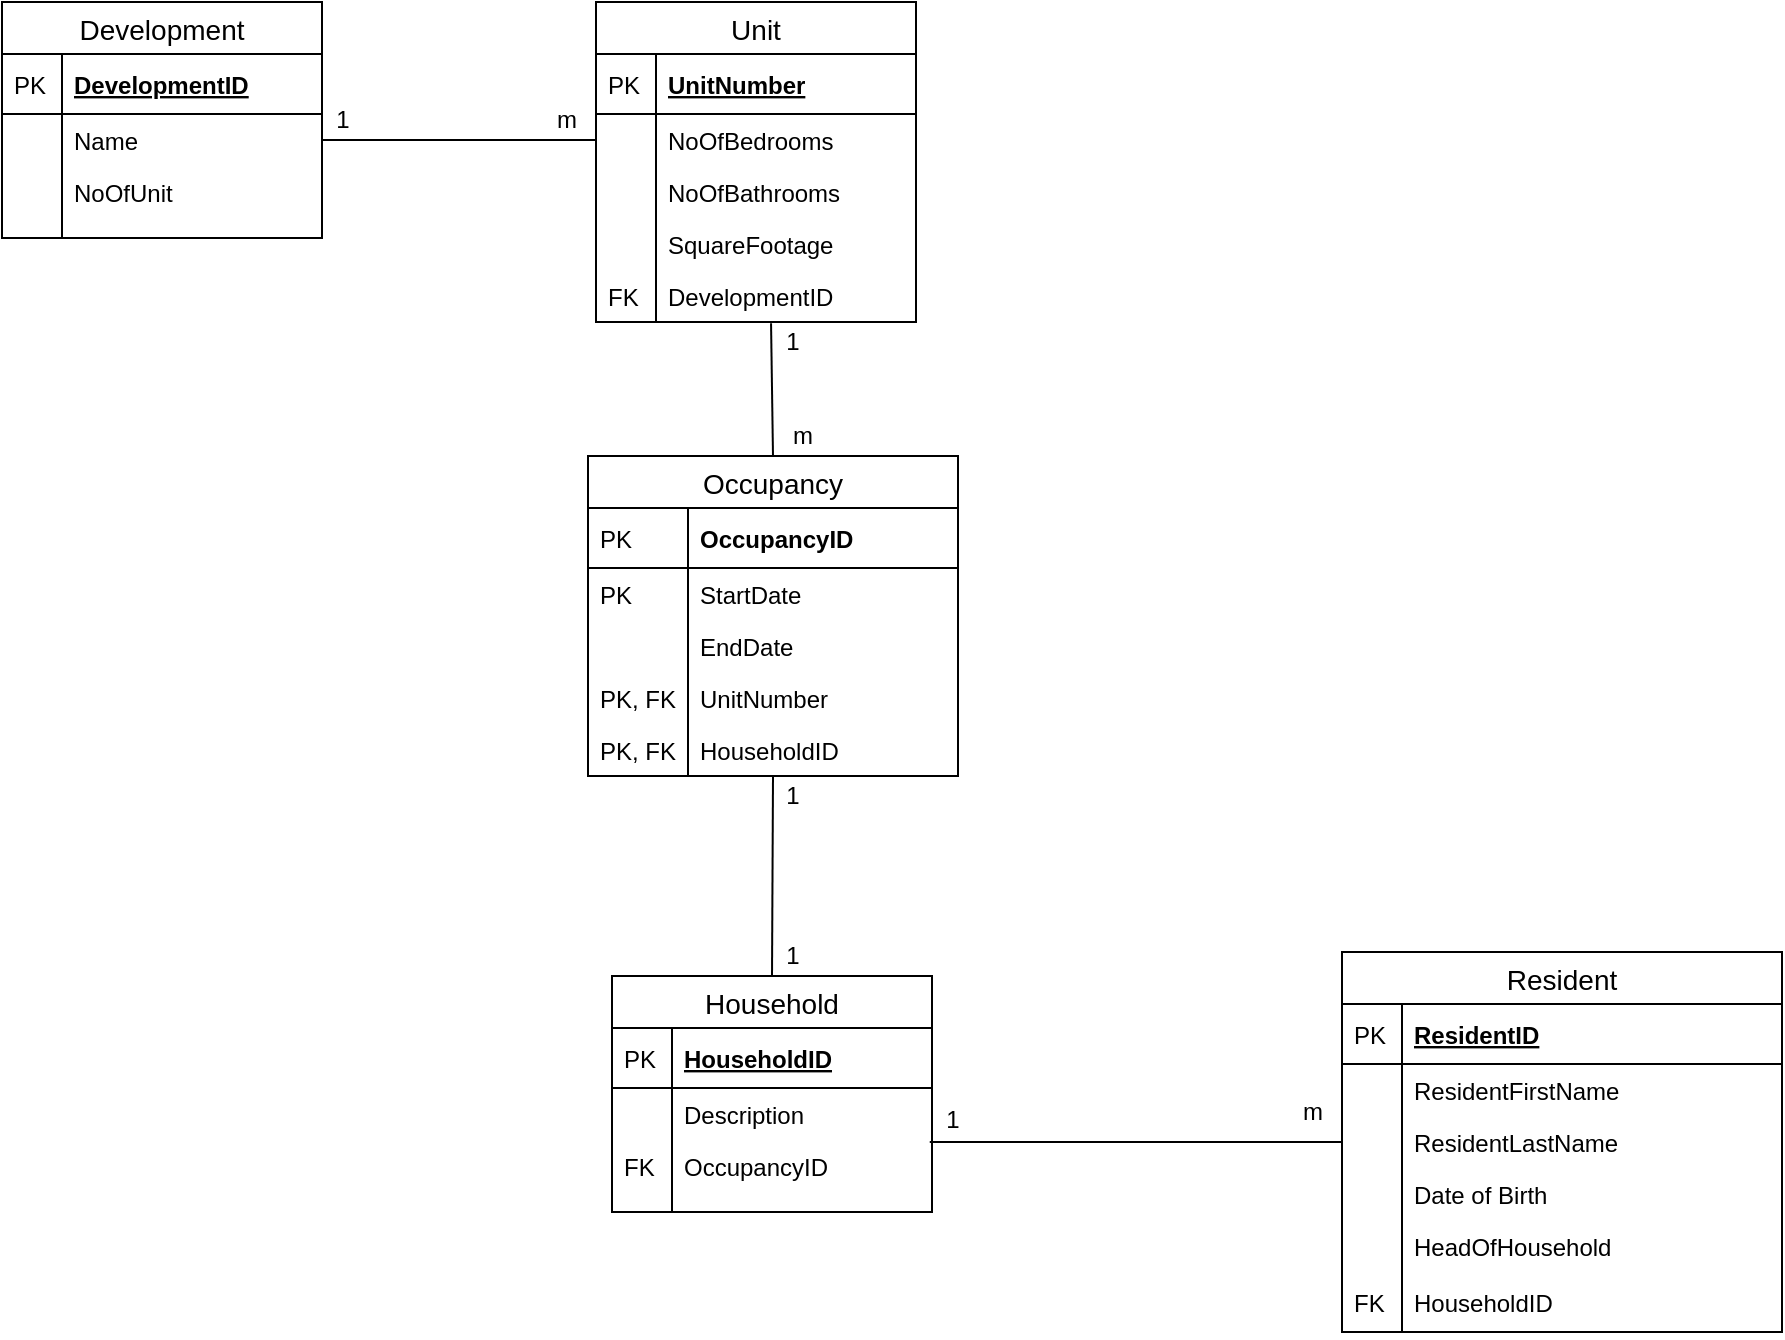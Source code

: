 <mxfile version="13.1.5" type="github">
  <diagram id="MroqZocTXahTPW0P6IBR" name="Page-1">
    <mxGraphModel dx="1071" dy="544" grid="1" gridSize="10" guides="1" tooltips="1" connect="1" arrows="1" fold="1" page="1" pageScale="1" pageWidth="850" pageHeight="1100" math="0" shadow="0">
      <root>
        <mxCell id="0" />
        <mxCell id="1" parent="0" />
        <mxCell id="cnjoZc7rNa3oFAM0rvdG-57" value="" style="endArrow=none;html=1;exitX=0.993;exitY=1.038;exitDx=0;exitDy=0;exitPerimeter=0;entryX=0;entryY=0.5;entryDx=0;entryDy=0;" edge="1" parent="1" source="cnjoZc7rNa3oFAM0rvdG-26" target="cnjoZc7rNa3oFAM0rvdG-39">
          <mxGeometry width="50" height="50" relative="1" as="geometry">
            <mxPoint x="290" y="400" as="sourcePoint" />
            <mxPoint x="340" y="350" as="targetPoint" />
          </mxGeometry>
        </mxCell>
        <mxCell id="cnjoZc7rNa3oFAM0rvdG-58" value="" style="endArrow=none;html=1;entryX=1;entryY=0.5;entryDx=0;entryDy=0;exitX=0;exitY=0.5;exitDx=0;exitDy=0;" edge="1" parent="1" source="cnjoZc7rNa3oFAM0rvdG-15" target="cnjoZc7rNa3oFAM0rvdG-4">
          <mxGeometry width="50" height="50" relative="1" as="geometry">
            <mxPoint x="340" y="210" as="sourcePoint" />
            <mxPoint x="390" y="160" as="targetPoint" />
          </mxGeometry>
        </mxCell>
        <mxCell id="cnjoZc7rNa3oFAM0rvdG-59" value="" style="endArrow=none;html=1;entryX=0.5;entryY=1;entryDx=0;entryDy=0;exitX=0.5;exitY=0;exitDx=0;exitDy=0;" edge="1" parent="1" source="cnjoZc7rNa3oFAM0rvdG-23" target="cnjoZc7rNa3oFAM0rvdG-45">
          <mxGeometry width="50" height="50" relative="1" as="geometry">
            <mxPoint x="80" y="530" as="sourcePoint" />
            <mxPoint x="130" y="480" as="targetPoint" />
          </mxGeometry>
        </mxCell>
        <mxCell id="cnjoZc7rNa3oFAM0rvdG-60" value="1" style="text;html=1;align=center;verticalAlign=middle;resizable=0;points=[];autosize=1;" vertex="1" parent="1">
          <mxGeometry x="425" y="460" width="20" height="20" as="geometry" />
        </mxCell>
        <mxCell id="cnjoZc7rNa3oFAM0rvdG-61" value="1" style="text;html=1;align=center;verticalAlign=middle;resizable=0;points=[];autosize=1;" vertex="1" parent="1">
          <mxGeometry x="425" y="540" width="20" height="20" as="geometry" />
        </mxCell>
        <mxCell id="cnjoZc7rNa3oFAM0rvdG-62" value="" style="endArrow=none;html=1;entryX=0.547;entryY=1.025;entryDx=0;entryDy=0;entryPerimeter=0;exitX=0.5;exitY=0;exitDx=0;exitDy=0;" edge="1" parent="1" source="cnjoZc7rNa3oFAM0rvdG-45" target="cnjoZc7rNa3oFAM0rvdG-21">
          <mxGeometry width="50" height="50" relative="1" as="geometry">
            <mxPoint x="350" y="370" as="sourcePoint" />
            <mxPoint x="400" y="320" as="targetPoint" />
          </mxGeometry>
        </mxCell>
        <mxCell id="cnjoZc7rNa3oFAM0rvdG-63" value="1" style="text;html=1;align=center;verticalAlign=middle;resizable=0;points=[];autosize=1;" vertex="1" parent="1">
          <mxGeometry x="425" y="233" width="20" height="20" as="geometry" />
        </mxCell>
        <mxCell id="cnjoZc7rNa3oFAM0rvdG-64" value="m" style="text;html=1;align=center;verticalAlign=middle;resizable=0;points=[];autosize=1;" vertex="1" parent="1">
          <mxGeometry x="425" y="280" width="30" height="20" as="geometry" />
        </mxCell>
        <mxCell id="cnjoZc7rNa3oFAM0rvdG-65" value="1" style="text;html=1;align=center;verticalAlign=middle;resizable=0;points=[];autosize=1;" vertex="1" parent="1">
          <mxGeometry x="505" y="622" width="20" height="20" as="geometry" />
        </mxCell>
        <mxCell id="cnjoZc7rNa3oFAM0rvdG-66" value="m" style="text;html=1;align=center;verticalAlign=middle;resizable=0;points=[];autosize=1;" vertex="1" parent="1">
          <mxGeometry x="680" y="618" width="30" height="20" as="geometry" />
        </mxCell>
        <mxCell id="cnjoZc7rNa3oFAM0rvdG-67" value="1" style="text;html=1;align=center;verticalAlign=middle;resizable=0;points=[];autosize=1;" vertex="1" parent="1">
          <mxGeometry x="200" y="122" width="20" height="20" as="geometry" />
        </mxCell>
        <mxCell id="cnjoZc7rNa3oFAM0rvdG-68" value="m" style="text;html=1;align=center;verticalAlign=middle;resizable=0;points=[];autosize=1;" vertex="1" parent="1">
          <mxGeometry x="307" y="122" width="30" height="20" as="geometry" />
        </mxCell>
        <mxCell id="cnjoZc7rNa3oFAM0rvdG-12" value="Unit" style="swimlane;fontStyle=0;childLayout=stackLayout;horizontal=1;startSize=26;horizontalStack=0;resizeParent=1;resizeParentMax=0;resizeLast=0;collapsible=1;marginBottom=0;align=center;fontSize=14;" vertex="1" parent="1">
          <mxGeometry x="337" y="73" width="160" height="160" as="geometry" />
        </mxCell>
        <mxCell id="cnjoZc7rNa3oFAM0rvdG-13" value="UnitNumber" style="shape=partialRectangle;top=0;left=0;right=0;bottom=1;align=left;verticalAlign=middle;fillColor=none;spacingLeft=34;spacingRight=4;overflow=hidden;rotatable=0;points=[[0,0.5],[1,0.5]];portConstraint=eastwest;dropTarget=0;fontStyle=5;fontSize=12;" vertex="1" parent="cnjoZc7rNa3oFAM0rvdG-12">
          <mxGeometry y="26" width="160" height="30" as="geometry" />
        </mxCell>
        <mxCell id="cnjoZc7rNa3oFAM0rvdG-14" value="PK" style="shape=partialRectangle;top=0;left=0;bottom=0;fillColor=none;align=left;verticalAlign=middle;spacingLeft=4;spacingRight=4;overflow=hidden;rotatable=0;points=[];portConstraint=eastwest;part=1;fontSize=12;" vertex="1" connectable="0" parent="cnjoZc7rNa3oFAM0rvdG-13">
          <mxGeometry width="30" height="30" as="geometry" />
        </mxCell>
        <mxCell id="cnjoZc7rNa3oFAM0rvdG-15" value="NoOfBedrooms" style="shape=partialRectangle;top=0;left=0;right=0;bottom=0;align=left;verticalAlign=top;fillColor=none;spacingLeft=34;spacingRight=4;overflow=hidden;rotatable=0;points=[[0,0.5],[1,0.5]];portConstraint=eastwest;dropTarget=0;fontSize=12;" vertex="1" parent="cnjoZc7rNa3oFAM0rvdG-12">
          <mxGeometry y="56" width="160" height="26" as="geometry" />
        </mxCell>
        <mxCell id="cnjoZc7rNa3oFAM0rvdG-16" value="" style="shape=partialRectangle;top=0;left=0;bottom=0;fillColor=none;align=left;verticalAlign=top;spacingLeft=4;spacingRight=4;overflow=hidden;rotatable=0;points=[];portConstraint=eastwest;part=1;fontSize=12;" vertex="1" connectable="0" parent="cnjoZc7rNa3oFAM0rvdG-15">
          <mxGeometry width="30" height="26" as="geometry" />
        </mxCell>
        <mxCell id="cnjoZc7rNa3oFAM0rvdG-17" value="NoOfBathrooms" style="shape=partialRectangle;top=0;left=0;right=0;bottom=0;align=left;verticalAlign=top;fillColor=none;spacingLeft=34;spacingRight=4;overflow=hidden;rotatable=0;points=[[0,0.5],[1,0.5]];portConstraint=eastwest;dropTarget=0;fontSize=12;" vertex="1" parent="cnjoZc7rNa3oFAM0rvdG-12">
          <mxGeometry y="82" width="160" height="26" as="geometry" />
        </mxCell>
        <mxCell id="cnjoZc7rNa3oFAM0rvdG-18" value="" style="shape=partialRectangle;top=0;left=0;bottom=0;fillColor=none;align=left;verticalAlign=top;spacingLeft=4;spacingRight=4;overflow=hidden;rotatable=0;points=[];portConstraint=eastwest;part=1;fontSize=12;" vertex="1" connectable="0" parent="cnjoZc7rNa3oFAM0rvdG-17">
          <mxGeometry width="30" height="26" as="geometry" />
        </mxCell>
        <mxCell id="cnjoZc7rNa3oFAM0rvdG-19" value="SquareFootage" style="shape=partialRectangle;top=0;left=0;right=0;bottom=0;align=left;verticalAlign=top;fillColor=none;spacingLeft=34;spacingRight=4;overflow=hidden;rotatable=0;points=[[0,0.5],[1,0.5]];portConstraint=eastwest;dropTarget=0;fontSize=12;" vertex="1" parent="cnjoZc7rNa3oFAM0rvdG-12">
          <mxGeometry y="108" width="160" height="26" as="geometry" />
        </mxCell>
        <mxCell id="cnjoZc7rNa3oFAM0rvdG-20" value="" style="shape=partialRectangle;top=0;left=0;bottom=0;fillColor=none;align=left;verticalAlign=top;spacingLeft=4;spacingRight=4;overflow=hidden;rotatable=0;points=[];portConstraint=eastwest;part=1;fontSize=12;" vertex="1" connectable="0" parent="cnjoZc7rNa3oFAM0rvdG-19">
          <mxGeometry width="30" height="26" as="geometry" />
        </mxCell>
        <mxCell id="cnjoZc7rNa3oFAM0rvdG-21" value="DevelopmentID" style="shape=partialRectangle;top=0;left=0;right=0;bottom=0;align=left;verticalAlign=top;fillColor=none;spacingLeft=34;spacingRight=4;overflow=hidden;rotatable=0;points=[[0,0.5],[1,0.5]];portConstraint=eastwest;dropTarget=0;fontSize=12;" vertex="1" parent="cnjoZc7rNa3oFAM0rvdG-12">
          <mxGeometry y="134" width="160" height="26" as="geometry" />
        </mxCell>
        <mxCell id="cnjoZc7rNa3oFAM0rvdG-22" value="FK" style="shape=partialRectangle;top=0;left=0;bottom=0;fillColor=none;align=left;verticalAlign=top;spacingLeft=4;spacingRight=4;overflow=hidden;rotatable=0;points=[];portConstraint=eastwest;part=1;fontSize=12;" vertex="1" connectable="0" parent="cnjoZc7rNa3oFAM0rvdG-21">
          <mxGeometry width="30" height="26" as="geometry" />
        </mxCell>
        <mxCell id="cnjoZc7rNa3oFAM0rvdG-1" value="Development" style="swimlane;fontStyle=0;childLayout=stackLayout;horizontal=1;startSize=26;horizontalStack=0;resizeParent=1;resizeParentMax=0;resizeLast=0;collapsible=1;marginBottom=0;align=center;fontSize=14;" vertex="1" parent="1">
          <mxGeometry x="40" y="73" width="160" height="118" as="geometry" />
        </mxCell>
        <mxCell id="cnjoZc7rNa3oFAM0rvdG-2" value="DevelopmentID" style="shape=partialRectangle;top=0;left=0;right=0;bottom=1;align=left;verticalAlign=middle;fillColor=none;spacingLeft=34;spacingRight=4;overflow=hidden;rotatable=0;points=[[0,0.5],[1,0.5]];portConstraint=eastwest;dropTarget=0;fontStyle=5;fontSize=12;" vertex="1" parent="cnjoZc7rNa3oFAM0rvdG-1">
          <mxGeometry y="26" width="160" height="30" as="geometry" />
        </mxCell>
        <mxCell id="cnjoZc7rNa3oFAM0rvdG-3" value="PK" style="shape=partialRectangle;top=0;left=0;bottom=0;fillColor=none;align=left;verticalAlign=middle;spacingLeft=4;spacingRight=4;overflow=hidden;rotatable=0;points=[];portConstraint=eastwest;part=1;fontSize=12;" vertex="1" connectable="0" parent="cnjoZc7rNa3oFAM0rvdG-2">
          <mxGeometry width="30" height="30" as="geometry" />
        </mxCell>
        <mxCell id="cnjoZc7rNa3oFAM0rvdG-4" value="Name" style="shape=partialRectangle;top=0;left=0;right=0;bottom=0;align=left;verticalAlign=top;fillColor=none;spacingLeft=34;spacingRight=4;overflow=hidden;rotatable=0;points=[[0,0.5],[1,0.5]];portConstraint=eastwest;dropTarget=0;fontSize=12;" vertex="1" parent="cnjoZc7rNa3oFAM0rvdG-1">
          <mxGeometry y="56" width="160" height="26" as="geometry" />
        </mxCell>
        <mxCell id="cnjoZc7rNa3oFAM0rvdG-5" value="" style="shape=partialRectangle;top=0;left=0;bottom=0;fillColor=none;align=left;verticalAlign=top;spacingLeft=4;spacingRight=4;overflow=hidden;rotatable=0;points=[];portConstraint=eastwest;part=1;fontSize=12;" vertex="1" connectable="0" parent="cnjoZc7rNa3oFAM0rvdG-4">
          <mxGeometry width="30" height="26" as="geometry" />
        </mxCell>
        <mxCell id="cnjoZc7rNa3oFAM0rvdG-6" value="NoOfUnit" style="shape=partialRectangle;top=0;left=0;right=0;bottom=0;align=left;verticalAlign=top;fillColor=none;spacingLeft=34;spacingRight=4;overflow=hidden;rotatable=0;points=[[0,0.5],[1,0.5]];portConstraint=eastwest;dropTarget=0;fontSize=12;" vertex="1" parent="cnjoZc7rNa3oFAM0rvdG-1">
          <mxGeometry y="82" width="160" height="26" as="geometry" />
        </mxCell>
        <mxCell id="cnjoZc7rNa3oFAM0rvdG-7" value="" style="shape=partialRectangle;top=0;left=0;bottom=0;fillColor=none;align=left;verticalAlign=top;spacingLeft=4;spacingRight=4;overflow=hidden;rotatable=0;points=[];portConstraint=eastwest;part=1;fontSize=12;" vertex="1" connectable="0" parent="cnjoZc7rNa3oFAM0rvdG-6">
          <mxGeometry width="30" height="26" as="geometry" />
        </mxCell>
        <mxCell id="cnjoZc7rNa3oFAM0rvdG-10" value="" style="shape=partialRectangle;top=0;left=0;right=0;bottom=0;align=left;verticalAlign=top;fillColor=none;spacingLeft=34;spacingRight=4;overflow=hidden;rotatable=0;points=[[0,0.5],[1,0.5]];portConstraint=eastwest;dropTarget=0;fontSize=12;" vertex="1" parent="cnjoZc7rNa3oFAM0rvdG-1">
          <mxGeometry y="108" width="160" height="10" as="geometry" />
        </mxCell>
        <mxCell id="cnjoZc7rNa3oFAM0rvdG-11" value="" style="shape=partialRectangle;top=0;left=0;bottom=0;fillColor=none;align=left;verticalAlign=top;spacingLeft=4;spacingRight=4;overflow=hidden;rotatable=0;points=[];portConstraint=eastwest;part=1;fontSize=12;" vertex="1" connectable="0" parent="cnjoZc7rNa3oFAM0rvdG-10">
          <mxGeometry width="30" height="10" as="geometry" />
        </mxCell>
        <mxCell id="cnjoZc7rNa3oFAM0rvdG-23" value="Household" style="swimlane;fontStyle=0;childLayout=stackLayout;horizontal=1;startSize=26;horizontalStack=0;resizeParent=1;resizeParentMax=0;resizeLast=0;collapsible=1;marginBottom=0;align=center;fontSize=14;" vertex="1" parent="1">
          <mxGeometry x="345" y="560" width="160" height="118" as="geometry" />
        </mxCell>
        <mxCell id="cnjoZc7rNa3oFAM0rvdG-24" value="HouseholdID" style="shape=partialRectangle;top=0;left=0;right=0;bottom=1;align=left;verticalAlign=middle;fillColor=none;spacingLeft=34;spacingRight=4;overflow=hidden;rotatable=0;points=[[0,0.5],[1,0.5]];portConstraint=eastwest;dropTarget=0;fontStyle=5;fontSize=12;" vertex="1" parent="cnjoZc7rNa3oFAM0rvdG-23">
          <mxGeometry y="26" width="160" height="30" as="geometry" />
        </mxCell>
        <mxCell id="cnjoZc7rNa3oFAM0rvdG-25" value="PK" style="shape=partialRectangle;top=0;left=0;bottom=0;fillColor=none;align=left;verticalAlign=middle;spacingLeft=4;spacingRight=4;overflow=hidden;rotatable=0;points=[];portConstraint=eastwest;part=1;fontSize=12;" vertex="1" connectable="0" parent="cnjoZc7rNa3oFAM0rvdG-24">
          <mxGeometry width="30" height="30" as="geometry" />
        </mxCell>
        <mxCell id="cnjoZc7rNa3oFAM0rvdG-26" value="Description" style="shape=partialRectangle;top=0;left=0;right=0;bottom=0;align=left;verticalAlign=top;fillColor=none;spacingLeft=34;spacingRight=4;overflow=hidden;rotatable=0;points=[[0,0.5],[1,0.5]];portConstraint=eastwest;dropTarget=0;fontSize=12;" vertex="1" parent="cnjoZc7rNa3oFAM0rvdG-23">
          <mxGeometry y="56" width="160" height="26" as="geometry" />
        </mxCell>
        <mxCell id="cnjoZc7rNa3oFAM0rvdG-27" value="" style="shape=partialRectangle;top=0;left=0;bottom=0;fillColor=none;align=left;verticalAlign=top;spacingLeft=4;spacingRight=4;overflow=hidden;rotatable=0;points=[];portConstraint=eastwest;part=1;fontSize=12;" vertex="1" connectable="0" parent="cnjoZc7rNa3oFAM0rvdG-26">
          <mxGeometry width="30" height="26" as="geometry" />
        </mxCell>
        <mxCell id="cnjoZc7rNa3oFAM0rvdG-28" value="OccupancyID" style="shape=partialRectangle;top=0;left=0;right=0;bottom=0;align=left;verticalAlign=top;fillColor=none;spacingLeft=34;spacingRight=4;overflow=hidden;rotatable=0;points=[[0,0.5],[1,0.5]];portConstraint=eastwest;dropTarget=0;fontSize=12;" vertex="1" parent="cnjoZc7rNa3oFAM0rvdG-23">
          <mxGeometry y="82" width="160" height="26" as="geometry" />
        </mxCell>
        <mxCell id="cnjoZc7rNa3oFAM0rvdG-29" value="FK" style="shape=partialRectangle;top=0;left=0;bottom=0;fillColor=none;align=left;verticalAlign=top;spacingLeft=4;spacingRight=4;overflow=hidden;rotatable=0;points=[];portConstraint=eastwest;part=1;fontSize=12;" vertex="1" connectable="0" parent="cnjoZc7rNa3oFAM0rvdG-28">
          <mxGeometry width="30" height="26" as="geometry" />
        </mxCell>
        <mxCell id="cnjoZc7rNa3oFAM0rvdG-32" value="" style="shape=partialRectangle;top=0;left=0;right=0;bottom=0;align=left;verticalAlign=top;fillColor=none;spacingLeft=34;spacingRight=4;overflow=hidden;rotatable=0;points=[[0,0.5],[1,0.5]];portConstraint=eastwest;dropTarget=0;fontSize=12;" vertex="1" parent="cnjoZc7rNa3oFAM0rvdG-23">
          <mxGeometry y="108" width="160" height="10" as="geometry" />
        </mxCell>
        <mxCell id="cnjoZc7rNa3oFAM0rvdG-33" value="" style="shape=partialRectangle;top=0;left=0;bottom=0;fillColor=none;align=left;verticalAlign=top;spacingLeft=4;spacingRight=4;overflow=hidden;rotatable=0;points=[];portConstraint=eastwest;part=1;fontSize=12;" vertex="1" connectable="0" parent="cnjoZc7rNa3oFAM0rvdG-32">
          <mxGeometry width="30" height="10" as="geometry" />
        </mxCell>
        <mxCell id="cnjoZc7rNa3oFAM0rvdG-34" value="Resident" style="swimlane;fontStyle=0;childLayout=stackLayout;horizontal=1;startSize=26;horizontalStack=0;resizeParent=1;resizeParentMax=0;resizeLast=0;collapsible=1;marginBottom=0;align=center;fontSize=14;" vertex="1" parent="1">
          <mxGeometry x="710" y="548" width="220" height="190" as="geometry" />
        </mxCell>
        <mxCell id="cnjoZc7rNa3oFAM0rvdG-35" value="ResidentID" style="shape=partialRectangle;top=0;left=0;right=0;bottom=1;align=left;verticalAlign=middle;fillColor=none;spacingLeft=34;spacingRight=4;overflow=hidden;rotatable=0;points=[[0,0.5],[1,0.5]];portConstraint=eastwest;dropTarget=0;fontStyle=5;fontSize=12;" vertex="1" parent="cnjoZc7rNa3oFAM0rvdG-34">
          <mxGeometry y="26" width="220" height="30" as="geometry" />
        </mxCell>
        <mxCell id="cnjoZc7rNa3oFAM0rvdG-36" value="PK" style="shape=partialRectangle;top=0;left=0;bottom=0;fillColor=none;align=left;verticalAlign=middle;spacingLeft=4;spacingRight=4;overflow=hidden;rotatable=0;points=[];portConstraint=eastwest;part=1;fontSize=12;" vertex="1" connectable="0" parent="cnjoZc7rNa3oFAM0rvdG-35">
          <mxGeometry width="30" height="30" as="geometry" />
        </mxCell>
        <mxCell id="cnjoZc7rNa3oFAM0rvdG-37" value="ResidentFirstName" style="shape=partialRectangle;top=0;left=0;right=0;bottom=0;align=left;verticalAlign=top;fillColor=none;spacingLeft=34;spacingRight=4;overflow=hidden;rotatable=0;points=[[0,0.5],[1,0.5]];portConstraint=eastwest;dropTarget=0;fontSize=12;" vertex="1" parent="cnjoZc7rNa3oFAM0rvdG-34">
          <mxGeometry y="56" width="220" height="26" as="geometry" />
        </mxCell>
        <mxCell id="cnjoZc7rNa3oFAM0rvdG-38" value="" style="shape=partialRectangle;top=0;left=0;bottom=0;fillColor=none;align=left;verticalAlign=top;spacingLeft=4;spacingRight=4;overflow=hidden;rotatable=0;points=[];portConstraint=eastwest;part=1;fontSize=12;" vertex="1" connectable="0" parent="cnjoZc7rNa3oFAM0rvdG-37">
          <mxGeometry width="30" height="26" as="geometry" />
        </mxCell>
        <mxCell id="cnjoZc7rNa3oFAM0rvdG-39" value="ResidentLastName" style="shape=partialRectangle;top=0;left=0;right=0;bottom=0;align=left;verticalAlign=top;fillColor=none;spacingLeft=34;spacingRight=4;overflow=hidden;rotatable=0;points=[[0,0.5],[1,0.5]];portConstraint=eastwest;dropTarget=0;fontSize=12;" vertex="1" parent="cnjoZc7rNa3oFAM0rvdG-34">
          <mxGeometry y="82" width="220" height="26" as="geometry" />
        </mxCell>
        <mxCell id="cnjoZc7rNa3oFAM0rvdG-40" value="" style="shape=partialRectangle;top=0;left=0;bottom=0;fillColor=none;align=left;verticalAlign=top;spacingLeft=4;spacingRight=4;overflow=hidden;rotatable=0;points=[];portConstraint=eastwest;part=1;fontSize=12;" vertex="1" connectable="0" parent="cnjoZc7rNa3oFAM0rvdG-39">
          <mxGeometry width="30" height="26" as="geometry" />
        </mxCell>
        <mxCell id="cnjoZc7rNa3oFAM0rvdG-41" value="Date of Birth" style="shape=partialRectangle;top=0;left=0;right=0;bottom=0;align=left;verticalAlign=top;fillColor=none;spacingLeft=34;spacingRight=4;overflow=hidden;rotatable=0;points=[[0,0.5],[1,0.5]];portConstraint=eastwest;dropTarget=0;fontSize=12;" vertex="1" parent="cnjoZc7rNa3oFAM0rvdG-34">
          <mxGeometry y="108" width="220" height="26" as="geometry" />
        </mxCell>
        <mxCell id="cnjoZc7rNa3oFAM0rvdG-42" value="" style="shape=partialRectangle;top=0;left=0;bottom=0;fillColor=none;align=left;verticalAlign=top;spacingLeft=4;spacingRight=4;overflow=hidden;rotatable=0;points=[];portConstraint=eastwest;part=1;fontSize=12;" vertex="1" connectable="0" parent="cnjoZc7rNa3oFAM0rvdG-41">
          <mxGeometry width="30" height="26" as="geometry" />
        </mxCell>
        <mxCell id="cnjoZc7rNa3oFAM0rvdG-43" value="HeadOfHousehold" style="shape=partialRectangle;top=0;left=0;right=0;bottom=0;align=left;verticalAlign=top;fillColor=none;spacingLeft=34;spacingRight=4;overflow=hidden;rotatable=0;points=[[0,0.5],[1,0.5]];portConstraint=eastwest;dropTarget=0;fontSize=12;" vertex="1" parent="cnjoZc7rNa3oFAM0rvdG-34">
          <mxGeometry y="134" width="220" height="56" as="geometry" />
        </mxCell>
        <mxCell id="cnjoZc7rNa3oFAM0rvdG-44" value="" style="shape=partialRectangle;top=0;left=0;bottom=0;fillColor=none;align=left;verticalAlign=top;spacingLeft=4;spacingRight=4;overflow=hidden;rotatable=0;points=[];portConstraint=eastwest;part=1;fontSize=12;" vertex="1" connectable="0" parent="cnjoZc7rNa3oFAM0rvdG-43">
          <mxGeometry width="30" height="56" as="geometry" />
        </mxCell>
        <mxCell id="cnjoZc7rNa3oFAM0rvdG-69" value="HouseholdID" style="shape=partialRectangle;top=0;left=0;right=0;bottom=0;align=left;verticalAlign=top;fillColor=none;spacingLeft=34;spacingRight=4;overflow=hidden;rotatable=0;points=[[0,0.5],[1,0.5]];portConstraint=eastwest;dropTarget=0;fontSize=12;" vertex="1" parent="1">
          <mxGeometry x="710" y="710" width="160" height="26" as="geometry" />
        </mxCell>
        <mxCell id="cnjoZc7rNa3oFAM0rvdG-70" value="FK" style="shape=partialRectangle;top=0;left=0;bottom=0;fillColor=none;align=left;verticalAlign=top;spacingLeft=4;spacingRight=4;overflow=hidden;rotatable=0;points=[];portConstraint=eastwest;part=1;fontSize=12;" vertex="1" connectable="0" parent="cnjoZc7rNa3oFAM0rvdG-69">
          <mxGeometry width="30" height="26" as="geometry" />
        </mxCell>
        <mxCell id="cnjoZc7rNa3oFAM0rvdG-45" value="Occupancy" style="swimlane;fontStyle=0;childLayout=stackLayout;horizontal=1;startSize=26;horizontalStack=0;resizeParent=1;resizeParentMax=0;resizeLast=0;collapsible=1;marginBottom=0;align=center;fontSize=14;" vertex="1" parent="1">
          <mxGeometry x="333" y="300" width="185" height="160" as="geometry" />
        </mxCell>
        <mxCell id="cnjoZc7rNa3oFAM0rvdG-46" value="      OccupancyID" style="shape=partialRectangle;top=0;left=0;right=0;bottom=1;align=left;verticalAlign=middle;fillColor=none;spacingLeft=34;spacingRight=4;overflow=hidden;rotatable=0;points=[[0,0.5],[1,0.5]];portConstraint=eastwest;dropTarget=0;fontStyle=1;fontSize=12;" vertex="1" parent="cnjoZc7rNa3oFAM0rvdG-45">
          <mxGeometry y="26" width="185" height="30" as="geometry" />
        </mxCell>
        <mxCell id="cnjoZc7rNa3oFAM0rvdG-47" value="PK" style="shape=partialRectangle;top=0;left=0;bottom=0;fillColor=none;align=left;verticalAlign=middle;spacingLeft=4;spacingRight=4;overflow=hidden;rotatable=0;points=[];portConstraint=eastwest;part=1;fontSize=12;" vertex="1" connectable="0" parent="cnjoZc7rNa3oFAM0rvdG-46">
          <mxGeometry width="50" height="30" as="geometry" />
        </mxCell>
        <mxCell id="cnjoZc7rNa3oFAM0rvdG-48" value="      StartDate" style="shape=partialRectangle;top=0;left=0;right=0;bottom=0;align=left;verticalAlign=top;fillColor=none;spacingLeft=34;spacingRight=4;overflow=hidden;rotatable=0;points=[[0,0.5],[1,0.5]];portConstraint=eastwest;dropTarget=0;fontSize=12;" vertex="1" parent="cnjoZc7rNa3oFAM0rvdG-45">
          <mxGeometry y="56" width="185" height="26" as="geometry" />
        </mxCell>
        <mxCell id="cnjoZc7rNa3oFAM0rvdG-49" value="PK" style="shape=partialRectangle;top=0;left=0;bottom=0;fillColor=none;align=left;verticalAlign=top;spacingLeft=4;spacingRight=4;overflow=hidden;rotatable=0;points=[];portConstraint=eastwest;part=1;fontSize=12;" vertex="1" connectable="0" parent="cnjoZc7rNa3oFAM0rvdG-48">
          <mxGeometry width="50" height="26" as="geometry" />
        </mxCell>
        <mxCell id="cnjoZc7rNa3oFAM0rvdG-50" value="      EndDate" style="shape=partialRectangle;top=0;left=0;right=0;bottom=0;align=left;verticalAlign=top;fillColor=none;spacingLeft=34;spacingRight=4;overflow=hidden;rotatable=0;points=[[0,0.5],[1,0.5]];portConstraint=eastwest;dropTarget=0;fontSize=12;" vertex="1" parent="cnjoZc7rNa3oFAM0rvdG-45">
          <mxGeometry y="82" width="185" height="26" as="geometry" />
        </mxCell>
        <mxCell id="cnjoZc7rNa3oFAM0rvdG-51" value="" style="shape=partialRectangle;top=0;left=0;bottom=0;fillColor=none;align=left;verticalAlign=top;spacingLeft=4;spacingRight=4;overflow=hidden;rotatable=0;points=[];portConstraint=eastwest;part=1;fontSize=12;" vertex="1" connectable="0" parent="cnjoZc7rNa3oFAM0rvdG-50">
          <mxGeometry width="50" height="26" as="geometry" />
        </mxCell>
        <mxCell id="cnjoZc7rNa3oFAM0rvdG-52" value="      UnitNumber" style="shape=partialRectangle;top=0;left=0;right=0;bottom=0;align=left;verticalAlign=top;fillColor=none;spacingLeft=34;spacingRight=4;overflow=hidden;rotatable=0;points=[[0,0.5],[1,0.5]];portConstraint=eastwest;dropTarget=0;fontSize=12;" vertex="1" parent="cnjoZc7rNa3oFAM0rvdG-45">
          <mxGeometry y="108" width="185" height="26" as="geometry" />
        </mxCell>
        <mxCell id="cnjoZc7rNa3oFAM0rvdG-53" value="PK, FK" style="shape=partialRectangle;top=0;left=0;bottom=0;fillColor=none;align=left;verticalAlign=top;spacingLeft=4;spacingRight=4;overflow=hidden;rotatable=0;points=[];portConstraint=eastwest;part=1;fontSize=12;" vertex="1" connectable="0" parent="cnjoZc7rNa3oFAM0rvdG-52">
          <mxGeometry width="50" height="26" as="geometry" />
        </mxCell>
        <mxCell id="cnjoZc7rNa3oFAM0rvdG-54" value="      HouseholdID" style="shape=partialRectangle;top=0;left=0;right=0;bottom=0;align=left;verticalAlign=top;fillColor=none;spacingLeft=34;spacingRight=4;overflow=hidden;rotatable=0;points=[[0,0.5],[1,0.5]];portConstraint=eastwest;dropTarget=0;fontSize=12;" vertex="1" parent="cnjoZc7rNa3oFAM0rvdG-45">
          <mxGeometry y="134" width="185" height="26" as="geometry" />
        </mxCell>
        <mxCell id="cnjoZc7rNa3oFAM0rvdG-55" value="PK, FK" style="shape=partialRectangle;top=0;left=0;bottom=0;fillColor=none;align=left;verticalAlign=top;spacingLeft=4;spacingRight=4;overflow=hidden;rotatable=0;points=[];portConstraint=eastwest;part=1;fontSize=12;" vertex="1" connectable="0" parent="cnjoZc7rNa3oFAM0rvdG-54">
          <mxGeometry width="50" height="26" as="geometry" />
        </mxCell>
      </root>
    </mxGraphModel>
  </diagram>
</mxfile>
